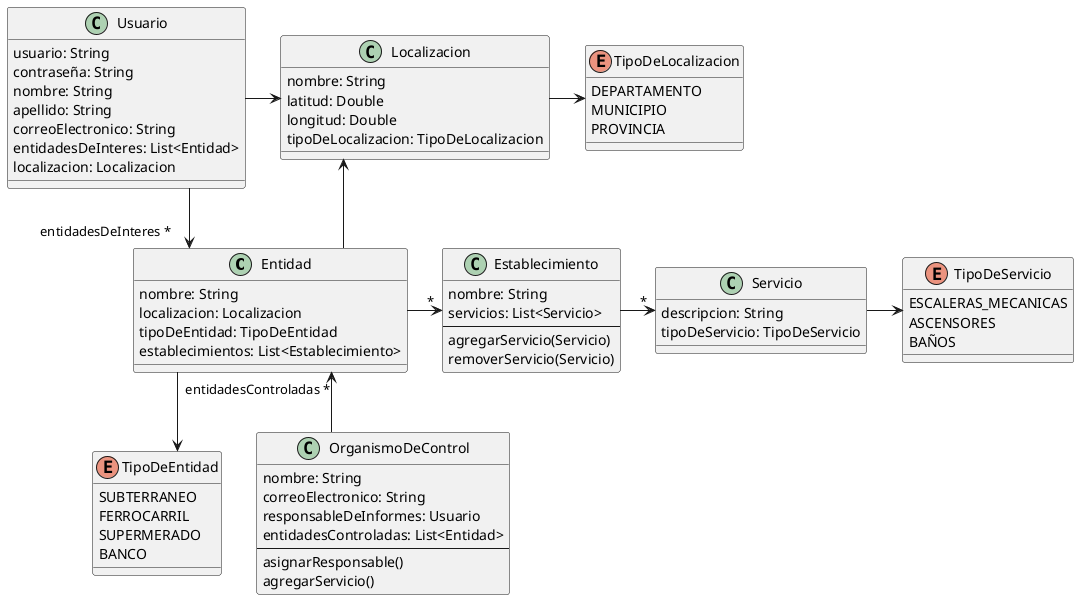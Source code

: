 @startuml TPA2-Clases
skinparam linetype ortho

' Supermercado, Centro Comunal, Banco, ...
class Entidad {
  nombre: String
  localizacion: Localizacion
  tipoDeEntidad: TipoDeEntidad
  establecimientos: List<Establecimiento>
}

' Sucursal, Estacion, ...
class Establecimiento {
  nombre: String
  servicios: List<Servicio>
  --
  agregarServicio(Servicio)
  removerServicio(Servicio)
}

class Servicio {
  descripcion: String
  tipoDeServicio: TipoDeServicio
}

enum TipoDeServicio {
  ESCALERAS_MECANICAS
  ASCENSORES
  BAÑOS
}

enum TipoDeEntidad {
  SUBTERRANEO
  FERROCARRIL
  SUPERMERADO
  BANCO
}

class Usuario {
  usuario: String
  contraseña: String
  nombre: String
  apellido: String
  correoElectronico: String
  entidadesDeInteres: List<Entidad>
  localizacion: Localizacion
  ' membresias: List<Membresia>
}

class Localizacion {
  nombre: String
  latitud: Double
  longitud: Double
  tipoDeLocalizacion: TipoDeLocalizacion
}

enum TipoDeLocalizacion {
  DEPARTAMENTO
  MUNICIPIO
  PROVINCIA
}

class OrganismoDeControl {
  nombre: String
  correoElectronico: String
  responsableDeInformes: Usuario
  entidadesControladas: List<Entidad>
  --
  asignarResponsable()
  agregarServicio()
}

Entidad ->"*" Establecimiento
Entidad --> TipoDeEntidad
Establecimiento ->"*" Servicio
Servicio -> TipoDeServicio
Usuario -->"entidadesDeInteres *" Entidad
Usuario -> Localizacion
Localizacion <- Entidad
Localizacion -> TipoDeLocalizacion
Entidad "entidadesControladas *"<-- OrganismoDeControl

/'

class Comunidad {
  --
  crearServicio()
}

class Membresia {
  comunidad: Comunidad
  esAdministrador: Boolean
}

Comunidad ..> Servicio
Usuario --> Membresia
Comunidad <- Membresia

'/

@enduml